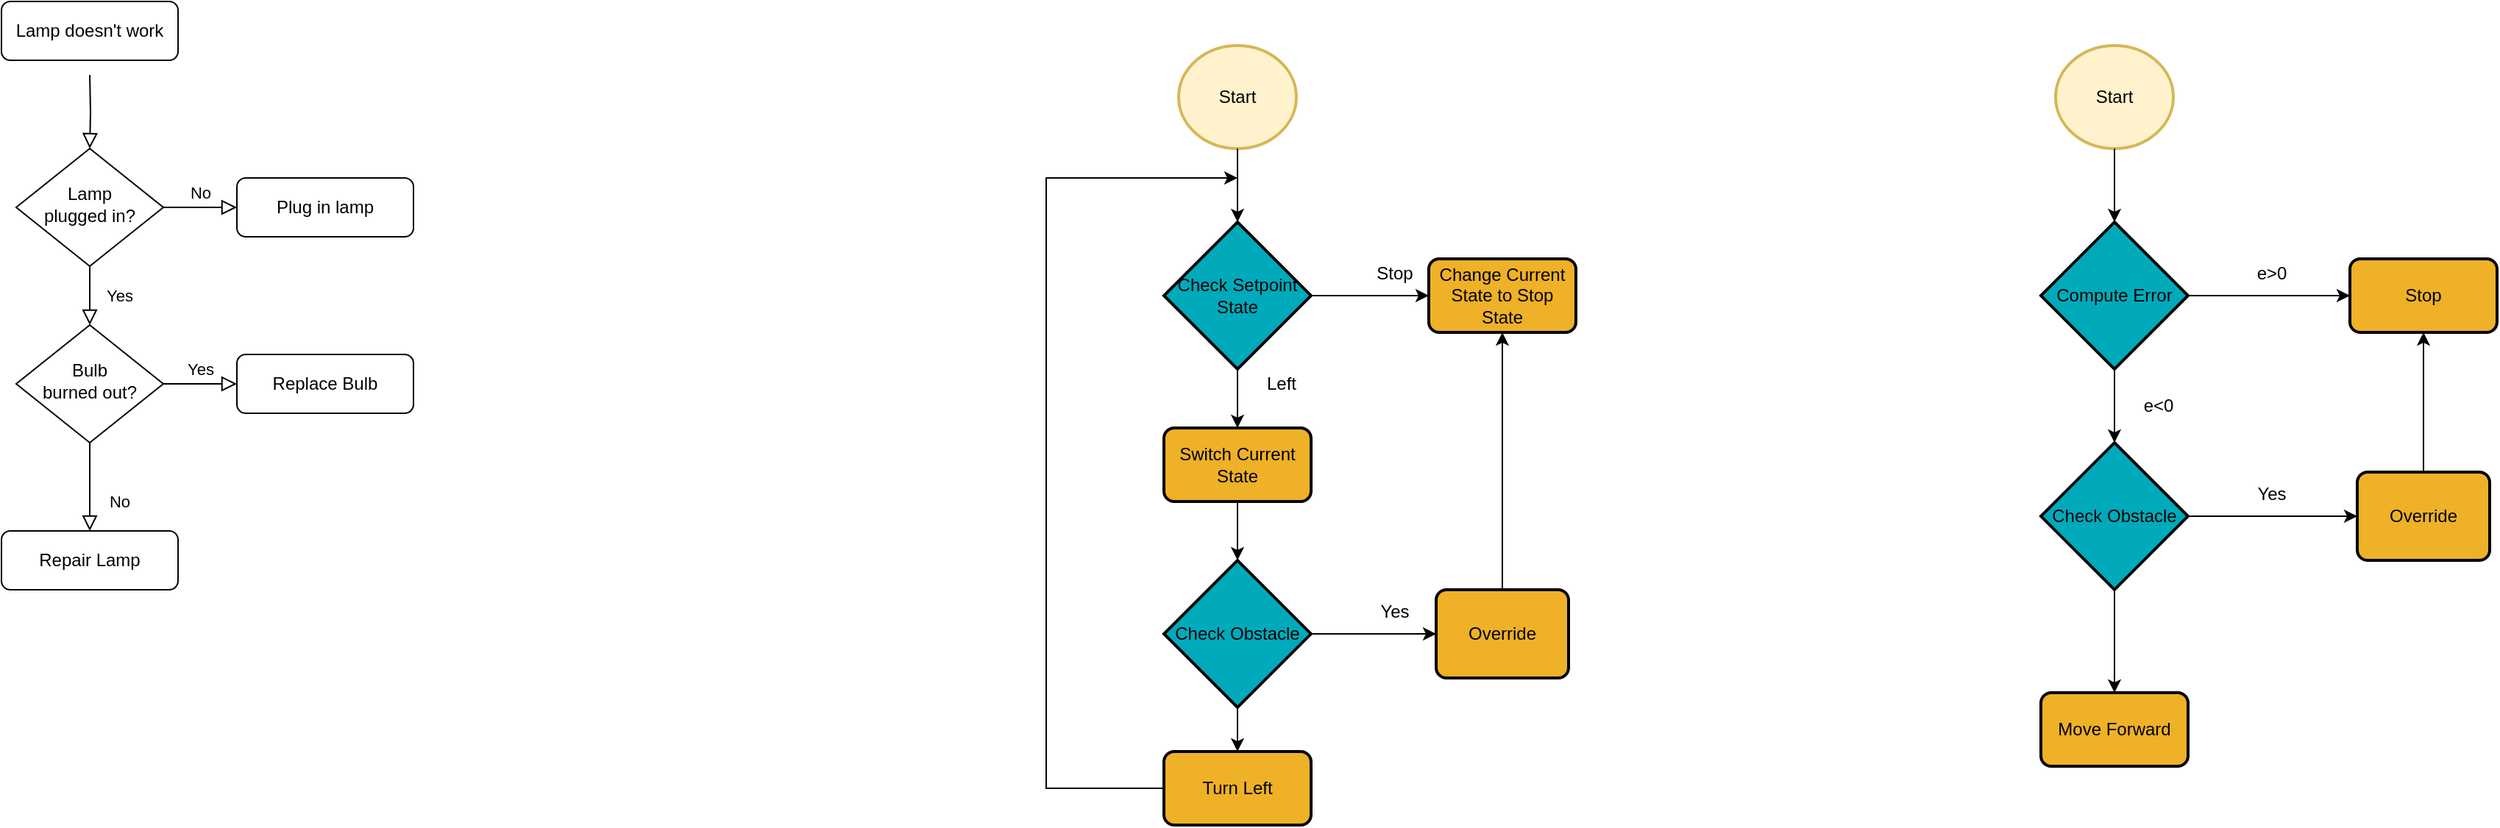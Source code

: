 <mxfile version="24.4.13" type="github">
  <diagram id="C5RBs43oDa-KdzZeNtuy" name="Page-1">
    <mxGraphModel dx="2022" dy="580" grid="1" gridSize="10" guides="1" tooltips="1" connect="1" arrows="1" fold="1" page="1" pageScale="1" pageWidth="827" pageHeight="1169" math="0" shadow="0">
      <root>
        <mxCell id="WIyWlLk6GJQsqaUBKTNV-0" />
        <mxCell id="WIyWlLk6GJQsqaUBKTNV-1" parent="WIyWlLk6GJQsqaUBKTNV-0" />
        <mxCell id="WIyWlLk6GJQsqaUBKTNV-2" value="" style="rounded=0;html=1;jettySize=auto;orthogonalLoop=1;fontSize=11;endArrow=block;endFill=0;endSize=8;strokeWidth=1;shadow=0;labelBackgroundColor=none;edgeStyle=orthogonalEdgeStyle;" parent="WIyWlLk6GJQsqaUBKTNV-1" target="WIyWlLk6GJQsqaUBKTNV-6" edge="1">
          <mxGeometry relative="1" as="geometry">
            <mxPoint x="-200" y="70.0" as="sourcePoint" />
          </mxGeometry>
        </mxCell>
        <mxCell id="WIyWlLk6GJQsqaUBKTNV-3" value="Lamp doesn&#39;t work" style="rounded=1;whiteSpace=wrap;html=1;fontSize=12;glass=0;strokeWidth=1;shadow=0;" parent="WIyWlLk6GJQsqaUBKTNV-1" vertex="1">
          <mxGeometry x="-260" y="20" width="120" height="40" as="geometry" />
        </mxCell>
        <mxCell id="WIyWlLk6GJQsqaUBKTNV-4" value="Yes" style="rounded=0;html=1;jettySize=auto;orthogonalLoop=1;fontSize=11;endArrow=block;endFill=0;endSize=8;strokeWidth=1;shadow=0;labelBackgroundColor=none;edgeStyle=orthogonalEdgeStyle;" parent="WIyWlLk6GJQsqaUBKTNV-1" source="WIyWlLk6GJQsqaUBKTNV-6" target="WIyWlLk6GJQsqaUBKTNV-10" edge="1">
          <mxGeometry y="20" relative="1" as="geometry">
            <mxPoint as="offset" />
          </mxGeometry>
        </mxCell>
        <mxCell id="WIyWlLk6GJQsqaUBKTNV-5" value="No" style="edgeStyle=orthogonalEdgeStyle;rounded=0;html=1;jettySize=auto;orthogonalLoop=1;fontSize=11;endArrow=block;endFill=0;endSize=8;strokeWidth=1;shadow=0;labelBackgroundColor=none;" parent="WIyWlLk6GJQsqaUBKTNV-1" source="WIyWlLk6GJQsqaUBKTNV-6" target="WIyWlLk6GJQsqaUBKTNV-7" edge="1">
          <mxGeometry y="10" relative="1" as="geometry">
            <mxPoint as="offset" />
          </mxGeometry>
        </mxCell>
        <mxCell id="WIyWlLk6GJQsqaUBKTNV-6" value="Lamp&lt;br&gt;plugged in?" style="rhombus;whiteSpace=wrap;html=1;shadow=0;fontFamily=Helvetica;fontSize=12;align=center;strokeWidth=1;spacing=6;spacingTop=-4;" parent="WIyWlLk6GJQsqaUBKTNV-1" vertex="1">
          <mxGeometry x="-250" y="120" width="100" height="80" as="geometry" />
        </mxCell>
        <mxCell id="WIyWlLk6GJQsqaUBKTNV-7" value="Plug in lamp" style="rounded=1;whiteSpace=wrap;html=1;fontSize=12;glass=0;strokeWidth=1;shadow=0;" parent="WIyWlLk6GJQsqaUBKTNV-1" vertex="1">
          <mxGeometry x="-100" y="140" width="120" height="40" as="geometry" />
        </mxCell>
        <mxCell id="WIyWlLk6GJQsqaUBKTNV-8" value="No" style="rounded=0;html=1;jettySize=auto;orthogonalLoop=1;fontSize=11;endArrow=block;endFill=0;endSize=8;strokeWidth=1;shadow=0;labelBackgroundColor=none;edgeStyle=orthogonalEdgeStyle;" parent="WIyWlLk6GJQsqaUBKTNV-1" source="WIyWlLk6GJQsqaUBKTNV-10" target="WIyWlLk6GJQsqaUBKTNV-11" edge="1">
          <mxGeometry x="0.333" y="20" relative="1" as="geometry">
            <mxPoint as="offset" />
          </mxGeometry>
        </mxCell>
        <mxCell id="WIyWlLk6GJQsqaUBKTNV-9" value="Yes" style="edgeStyle=orthogonalEdgeStyle;rounded=0;html=1;jettySize=auto;orthogonalLoop=1;fontSize=11;endArrow=block;endFill=0;endSize=8;strokeWidth=1;shadow=0;labelBackgroundColor=none;" parent="WIyWlLk6GJQsqaUBKTNV-1" source="WIyWlLk6GJQsqaUBKTNV-10" target="WIyWlLk6GJQsqaUBKTNV-12" edge="1">
          <mxGeometry y="10" relative="1" as="geometry">
            <mxPoint as="offset" />
          </mxGeometry>
        </mxCell>
        <mxCell id="WIyWlLk6GJQsqaUBKTNV-10" value="Bulb&lt;br&gt;burned out?" style="rhombus;whiteSpace=wrap;html=1;shadow=0;fontFamily=Helvetica;fontSize=12;align=center;strokeWidth=1;spacing=6;spacingTop=-4;" parent="WIyWlLk6GJQsqaUBKTNV-1" vertex="1">
          <mxGeometry x="-250" y="240" width="100" height="80" as="geometry" />
        </mxCell>
        <mxCell id="WIyWlLk6GJQsqaUBKTNV-11" value="Repair Lamp" style="rounded=1;whiteSpace=wrap;html=1;fontSize=12;glass=0;strokeWidth=1;shadow=0;" parent="WIyWlLk6GJQsqaUBKTNV-1" vertex="1">
          <mxGeometry x="-260" y="380" width="120" height="40" as="geometry" />
        </mxCell>
        <mxCell id="WIyWlLk6GJQsqaUBKTNV-12" value="Replace Bulb" style="rounded=1;whiteSpace=wrap;html=1;fontSize=12;glass=0;strokeWidth=1;shadow=0;" parent="WIyWlLk6GJQsqaUBKTNV-1" vertex="1">
          <mxGeometry x="-100" y="260" width="120" height="40" as="geometry" />
        </mxCell>
        <mxCell id="4jITVnbDwjDfH4mT7TzJ-3" value="Change Current State to Stop State" style="rounded=1;whiteSpace=wrap;html=1;absoluteArcSize=1;arcSize=14;strokeWidth=2;fillColor=#eeb127;" parent="WIyWlLk6GJQsqaUBKTNV-1" vertex="1">
          <mxGeometry x="710" y="195" width="100" height="50" as="geometry" />
        </mxCell>
        <mxCell id="4jITVnbDwjDfH4mT7TzJ-4" value="Start" style="strokeWidth=2;html=1;shape=mxgraph.flowchart.start_2;whiteSpace=wrap;fillColor=#fff2cc;strokeColor=#d6b656;" parent="WIyWlLk6GJQsqaUBKTNV-1" vertex="1">
          <mxGeometry x="540" y="50" width="80" height="70" as="geometry" />
        </mxCell>
        <mxCell id="4jITVnbDwjDfH4mT7TzJ-16" style="edgeStyle=orthogonalEdgeStyle;rounded=0;orthogonalLoop=1;jettySize=auto;html=1;entryX=0;entryY=0.5;entryDx=0;entryDy=0;" parent="WIyWlLk6GJQsqaUBKTNV-1" source="4jITVnbDwjDfH4mT7TzJ-5" target="4jITVnbDwjDfH4mT7TzJ-3" edge="1">
          <mxGeometry relative="1" as="geometry" />
        </mxCell>
        <mxCell id="LLSXDayW7hjJtyxaxLPu-17" style="edgeStyle=orthogonalEdgeStyle;rounded=0;orthogonalLoop=1;jettySize=auto;html=1;entryX=0.5;entryY=0;entryDx=0;entryDy=0;" edge="1" parent="WIyWlLk6GJQsqaUBKTNV-1" source="4jITVnbDwjDfH4mT7TzJ-5" target="LLSXDayW7hjJtyxaxLPu-16">
          <mxGeometry relative="1" as="geometry" />
        </mxCell>
        <mxCell id="4jITVnbDwjDfH4mT7TzJ-5" value="Check Setpoint State" style="strokeWidth=2;html=1;shape=mxgraph.flowchart.decision;whiteSpace=wrap;fillColor=#00aabb;" parent="WIyWlLk6GJQsqaUBKTNV-1" vertex="1">
          <mxGeometry x="530" y="170" width="100" height="100" as="geometry" />
        </mxCell>
        <mxCell id="4jITVnbDwjDfH4mT7TzJ-18" style="edgeStyle=orthogonalEdgeStyle;rounded=0;orthogonalLoop=1;jettySize=auto;html=1;entryX=0.5;entryY=0;entryDx=0;entryDy=0;" parent="WIyWlLk6GJQsqaUBKTNV-1" source="4jITVnbDwjDfH4mT7TzJ-8" target="4jITVnbDwjDfH4mT7TzJ-13" edge="1">
          <mxGeometry relative="1" as="geometry" />
        </mxCell>
        <mxCell id="4jITVnbDwjDfH4mT7TzJ-20" style="edgeStyle=orthogonalEdgeStyle;rounded=0;orthogonalLoop=1;jettySize=auto;html=1;entryX=0;entryY=0.5;entryDx=0;entryDy=0;" parent="WIyWlLk6GJQsqaUBKTNV-1" source="4jITVnbDwjDfH4mT7TzJ-8" target="4jITVnbDwjDfH4mT7TzJ-14" edge="1">
          <mxGeometry relative="1" as="geometry" />
        </mxCell>
        <mxCell id="4jITVnbDwjDfH4mT7TzJ-8" value="Check Obstacle" style="strokeWidth=2;html=1;shape=mxgraph.flowchart.decision;whiteSpace=wrap;fillColor=#00aabb;" parent="WIyWlLk6GJQsqaUBKTNV-1" vertex="1">
          <mxGeometry x="530" y="400" width="100" height="100" as="geometry" />
        </mxCell>
        <mxCell id="4jITVnbDwjDfH4mT7TzJ-23" style="edgeStyle=orthogonalEdgeStyle;rounded=0;orthogonalLoop=1;jettySize=auto;html=1;" parent="WIyWlLk6GJQsqaUBKTNV-1" source="4jITVnbDwjDfH4mT7TzJ-13" edge="1">
          <mxGeometry relative="1" as="geometry">
            <mxPoint x="580" y="140" as="targetPoint" />
            <Array as="points">
              <mxPoint x="450" y="555" />
              <mxPoint x="450" y="140" />
            </Array>
          </mxGeometry>
        </mxCell>
        <mxCell id="4jITVnbDwjDfH4mT7TzJ-13" value="Turn Left" style="rounded=1;whiteSpace=wrap;html=1;absoluteArcSize=1;arcSize=14;strokeWidth=2;fillColor=#eeb127;" parent="WIyWlLk6GJQsqaUBKTNV-1" vertex="1">
          <mxGeometry x="530" y="530" width="100" height="50" as="geometry" />
        </mxCell>
        <mxCell id="4jITVnbDwjDfH4mT7TzJ-21" style="edgeStyle=orthogonalEdgeStyle;rounded=0;orthogonalLoop=1;jettySize=auto;html=1;entryX=0.5;entryY=1;entryDx=0;entryDy=0;" parent="WIyWlLk6GJQsqaUBKTNV-1" source="4jITVnbDwjDfH4mT7TzJ-14" target="4jITVnbDwjDfH4mT7TzJ-3" edge="1">
          <mxGeometry relative="1" as="geometry" />
        </mxCell>
        <mxCell id="4jITVnbDwjDfH4mT7TzJ-14" value="Override" style="rounded=1;whiteSpace=wrap;html=1;absoluteArcSize=1;arcSize=14;strokeWidth=2;fillColor=#eeb127;" parent="WIyWlLk6GJQsqaUBKTNV-1" vertex="1">
          <mxGeometry x="715" y="420" width="90" height="60" as="geometry" />
        </mxCell>
        <mxCell id="4jITVnbDwjDfH4mT7TzJ-15" style="edgeStyle=orthogonalEdgeStyle;rounded=0;orthogonalLoop=1;jettySize=auto;html=1;entryX=0.5;entryY=0;entryDx=0;entryDy=0;entryPerimeter=0;" parent="WIyWlLk6GJQsqaUBKTNV-1" source="4jITVnbDwjDfH4mT7TzJ-4" target="4jITVnbDwjDfH4mT7TzJ-5" edge="1">
          <mxGeometry relative="1" as="geometry" />
        </mxCell>
        <mxCell id="4jITVnbDwjDfH4mT7TzJ-24" value="Stop" style="text;html=1;align=center;verticalAlign=middle;whiteSpace=wrap;rounded=0;" parent="WIyWlLk6GJQsqaUBKTNV-1" vertex="1">
          <mxGeometry x="657" y="190" width="60" height="30" as="geometry" />
        </mxCell>
        <mxCell id="4jITVnbDwjDfH4mT7TzJ-25" value="Yes" style="text;html=1;align=center;verticalAlign=middle;whiteSpace=wrap;rounded=0;" parent="WIyWlLk6GJQsqaUBKTNV-1" vertex="1">
          <mxGeometry x="657" y="420" width="60" height="30" as="geometry" />
        </mxCell>
        <mxCell id="4jITVnbDwjDfH4mT7TzJ-26" value="Left" style="text;html=1;align=center;verticalAlign=middle;whiteSpace=wrap;rounded=0;" parent="WIyWlLk6GJQsqaUBKTNV-1" vertex="1">
          <mxGeometry x="580" y="265" width="60" height="30" as="geometry" />
        </mxCell>
        <mxCell id="LLSXDayW7hjJtyxaxLPu-0" value="Stop" style="rounded=1;whiteSpace=wrap;html=1;absoluteArcSize=1;arcSize=14;strokeWidth=2;fillColor=#eeb127;" vertex="1" parent="WIyWlLk6GJQsqaUBKTNV-1">
          <mxGeometry x="1336" y="195" width="100" height="50" as="geometry" />
        </mxCell>
        <mxCell id="LLSXDayW7hjJtyxaxLPu-1" value="Start" style="strokeWidth=2;html=1;shape=mxgraph.flowchart.start_2;whiteSpace=wrap;fillColor=#fff2cc;strokeColor=#d6b656;" vertex="1" parent="WIyWlLk6GJQsqaUBKTNV-1">
          <mxGeometry x="1136" y="50" width="80" height="70" as="geometry" />
        </mxCell>
        <mxCell id="LLSXDayW7hjJtyxaxLPu-2" style="edgeStyle=orthogonalEdgeStyle;rounded=0;orthogonalLoop=1;jettySize=auto;html=1;entryX=0;entryY=0.5;entryDx=0;entryDy=0;" edge="1" parent="WIyWlLk6GJQsqaUBKTNV-1" source="LLSXDayW7hjJtyxaxLPu-3" target="LLSXDayW7hjJtyxaxLPu-0">
          <mxGeometry relative="1" as="geometry" />
        </mxCell>
        <mxCell id="LLSXDayW7hjJtyxaxLPu-3" value="Compute Error" style="strokeWidth=2;html=1;shape=mxgraph.flowchart.decision;whiteSpace=wrap;fillColor=#00aabb;" vertex="1" parent="WIyWlLk6GJQsqaUBKTNV-1">
          <mxGeometry x="1126" y="170" width="100" height="100" as="geometry" />
        </mxCell>
        <mxCell id="LLSXDayW7hjJtyxaxLPu-4" style="edgeStyle=orthogonalEdgeStyle;rounded=0;orthogonalLoop=1;jettySize=auto;html=1;entryX=0.5;entryY=0;entryDx=0;entryDy=0;" edge="1" parent="WIyWlLk6GJQsqaUBKTNV-1" source="LLSXDayW7hjJtyxaxLPu-6" target="LLSXDayW7hjJtyxaxLPu-8">
          <mxGeometry relative="1" as="geometry" />
        </mxCell>
        <mxCell id="LLSXDayW7hjJtyxaxLPu-5" style="edgeStyle=orthogonalEdgeStyle;rounded=0;orthogonalLoop=1;jettySize=auto;html=1;entryX=0;entryY=0.5;entryDx=0;entryDy=0;" edge="1" parent="WIyWlLk6GJQsqaUBKTNV-1" source="LLSXDayW7hjJtyxaxLPu-6" target="LLSXDayW7hjJtyxaxLPu-10">
          <mxGeometry relative="1" as="geometry" />
        </mxCell>
        <mxCell id="LLSXDayW7hjJtyxaxLPu-6" value="Check Obstacle" style="strokeWidth=2;html=1;shape=mxgraph.flowchart.decision;whiteSpace=wrap;fillColor=#00aabb;" vertex="1" parent="WIyWlLk6GJQsqaUBKTNV-1">
          <mxGeometry x="1126" y="320" width="100" height="100" as="geometry" />
        </mxCell>
        <mxCell id="LLSXDayW7hjJtyxaxLPu-8" value="Move Forward" style="rounded=1;whiteSpace=wrap;html=1;absoluteArcSize=1;arcSize=14;strokeWidth=2;fillColor=#eeb127;" vertex="1" parent="WIyWlLk6GJQsqaUBKTNV-1">
          <mxGeometry x="1126" y="490" width="100" height="50" as="geometry" />
        </mxCell>
        <mxCell id="LLSXDayW7hjJtyxaxLPu-9" style="edgeStyle=orthogonalEdgeStyle;rounded=0;orthogonalLoop=1;jettySize=auto;html=1;entryX=0.5;entryY=1;entryDx=0;entryDy=0;" edge="1" parent="WIyWlLk6GJQsqaUBKTNV-1" source="LLSXDayW7hjJtyxaxLPu-10" target="LLSXDayW7hjJtyxaxLPu-0">
          <mxGeometry relative="1" as="geometry" />
        </mxCell>
        <mxCell id="LLSXDayW7hjJtyxaxLPu-10" value="Override" style="rounded=1;whiteSpace=wrap;html=1;absoluteArcSize=1;arcSize=14;strokeWidth=2;fillColor=#eeb127;" vertex="1" parent="WIyWlLk6GJQsqaUBKTNV-1">
          <mxGeometry x="1341" y="340" width="90" height="60" as="geometry" />
        </mxCell>
        <mxCell id="LLSXDayW7hjJtyxaxLPu-11" style="edgeStyle=orthogonalEdgeStyle;rounded=0;orthogonalLoop=1;jettySize=auto;html=1;entryX=0.5;entryY=0;entryDx=0;entryDy=0;entryPerimeter=0;" edge="1" parent="WIyWlLk6GJQsqaUBKTNV-1" source="LLSXDayW7hjJtyxaxLPu-1" target="LLSXDayW7hjJtyxaxLPu-3">
          <mxGeometry relative="1" as="geometry" />
        </mxCell>
        <mxCell id="LLSXDayW7hjJtyxaxLPu-12" style="edgeStyle=orthogonalEdgeStyle;rounded=0;orthogonalLoop=1;jettySize=auto;html=1;entryX=0.5;entryY=0;entryDx=0;entryDy=0;entryPerimeter=0;" edge="1" parent="WIyWlLk6GJQsqaUBKTNV-1" source="LLSXDayW7hjJtyxaxLPu-3" target="LLSXDayW7hjJtyxaxLPu-6">
          <mxGeometry relative="1" as="geometry" />
        </mxCell>
        <mxCell id="LLSXDayW7hjJtyxaxLPu-13" value="e&amp;gt;0" style="text;html=1;align=center;verticalAlign=middle;whiteSpace=wrap;rounded=0;" vertex="1" parent="WIyWlLk6GJQsqaUBKTNV-1">
          <mxGeometry x="1253" y="190" width="60" height="30" as="geometry" />
        </mxCell>
        <mxCell id="LLSXDayW7hjJtyxaxLPu-14" value="Yes" style="text;html=1;align=center;verticalAlign=middle;whiteSpace=wrap;rounded=0;" vertex="1" parent="WIyWlLk6GJQsqaUBKTNV-1">
          <mxGeometry x="1253" y="340" width="60" height="30" as="geometry" />
        </mxCell>
        <mxCell id="LLSXDayW7hjJtyxaxLPu-15" value="e&amp;lt;0" style="text;html=1;align=center;verticalAlign=middle;whiteSpace=wrap;rounded=0;" vertex="1" parent="WIyWlLk6GJQsqaUBKTNV-1">
          <mxGeometry x="1176" y="280" width="60" height="30" as="geometry" />
        </mxCell>
        <mxCell id="LLSXDayW7hjJtyxaxLPu-16" value="Switch Current State" style="rounded=1;whiteSpace=wrap;html=1;absoluteArcSize=1;arcSize=14;strokeWidth=2;fillColor=#eeb127;" vertex="1" parent="WIyWlLk6GJQsqaUBKTNV-1">
          <mxGeometry x="530" y="310" width="100" height="50" as="geometry" />
        </mxCell>
        <mxCell id="LLSXDayW7hjJtyxaxLPu-18" style="edgeStyle=orthogonalEdgeStyle;rounded=0;orthogonalLoop=1;jettySize=auto;html=1;entryX=0.5;entryY=0;entryDx=0;entryDy=0;entryPerimeter=0;" edge="1" parent="WIyWlLk6GJQsqaUBKTNV-1" source="LLSXDayW7hjJtyxaxLPu-16" target="4jITVnbDwjDfH4mT7TzJ-8">
          <mxGeometry relative="1" as="geometry" />
        </mxCell>
      </root>
    </mxGraphModel>
  </diagram>
</mxfile>

